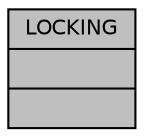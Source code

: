 digraph "LOCKING"
{
 // INTERACTIVE_SVG=YES
  bgcolor="transparent";
  edge [fontname="Helvetica",fontsize="10",labelfontname="Helvetica",labelfontsize="10"];
  node [fontname="Helvetica",fontsize="10",shape=record];
  Node2 [label="{LOCKING\n||}",height=0.2,width=0.4,color="black", fillcolor="grey75", style="filled", fontcolor="black"];
}
